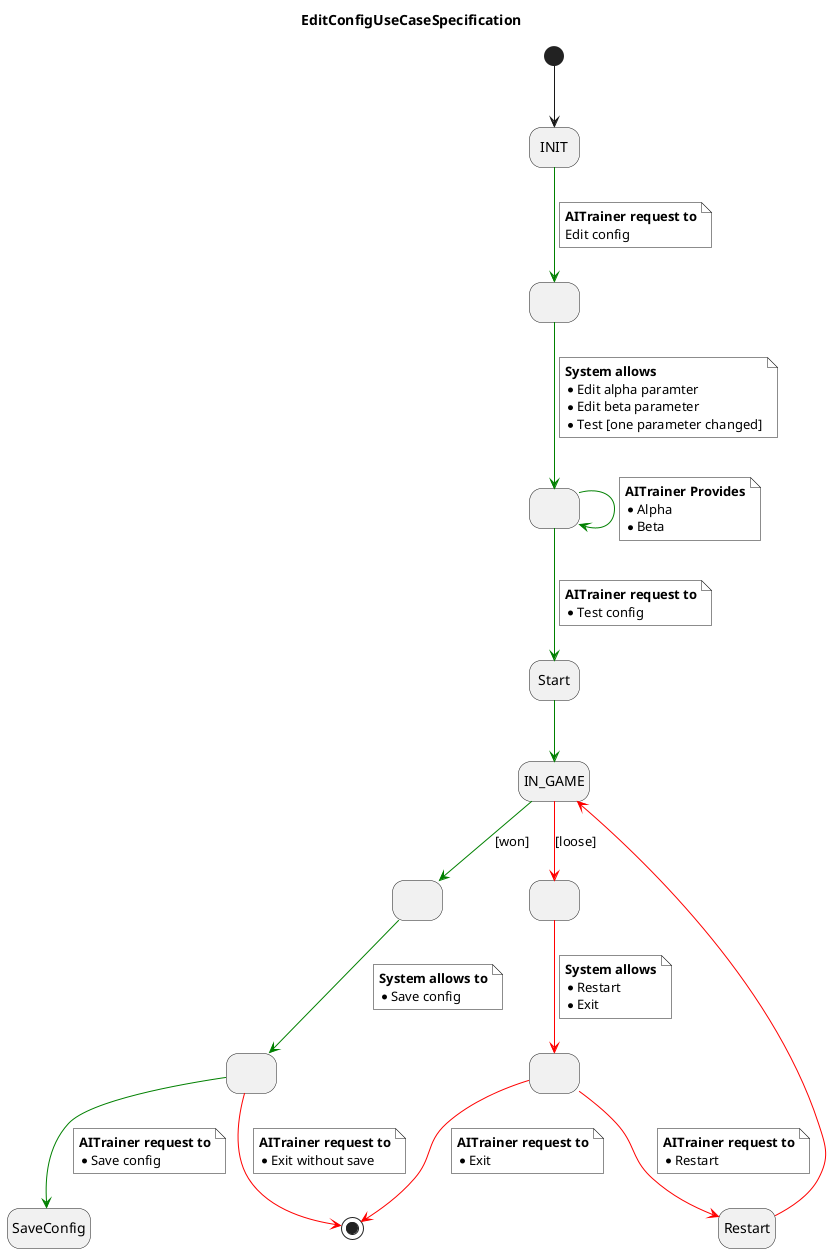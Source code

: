 @startuml EditConfigUseCaseSpecification
title EditConfigUseCaseSpecification
skinparam NoteBackgroundColor white
hide empty description

state INIT as "INIT"
state IN_GAME
state Start

state state1 as " "
state state2 as " "
state state3 as " "
state state4 as " "
state state5 as " "
state state6 as " "


[*] --> INIT

INIT -[#green]-> state1
note on link #white
  <b>AITrainer request to
  Edit config
end note

state1 -[#green]-> state2
note on link #white
  <b>System allows
  * Edit alpha paramter
  * Edit beta parameter
  * Test [one parameter changed]
end note

state2 -[#green]-> state2
note on link #white
  <b>AITrainer Provides
  * Alpha
  * Beta
end note

state2 -[#green]-> Start
note on link #white
  <b>AITrainer request to
  * Test config
end note

Start -[#green]-> IN_GAME
IN_GAME -[#green]-> state3 : [won]

state3 -[#green]-> state4
note on link #white
  <b>System allows to
  * Save config
end note

state4 -[#green]-> SaveConfig
note on link #white
  <b>AITrainer request to
  * Save config
end note

state4 -[#red]-> [*]
note on link #white
  <b>AITrainer request to
  * Exit without save
end note

IN_GAME -[#red]-> state5 : [loose]

state5 -[#red]-> state6
note on link #white
  <b>System allows
  * Restart
  * Exit
end note

state6 -[#red]-> Restart
note on link #white
  <b>AITrainer request to
  * Restart
end note

Restart -[#red]-> IN_GAME

state6 -[#red]-> [*]
note on link #white
  <b>AITrainer request to
  * Exit
end note


@enduml